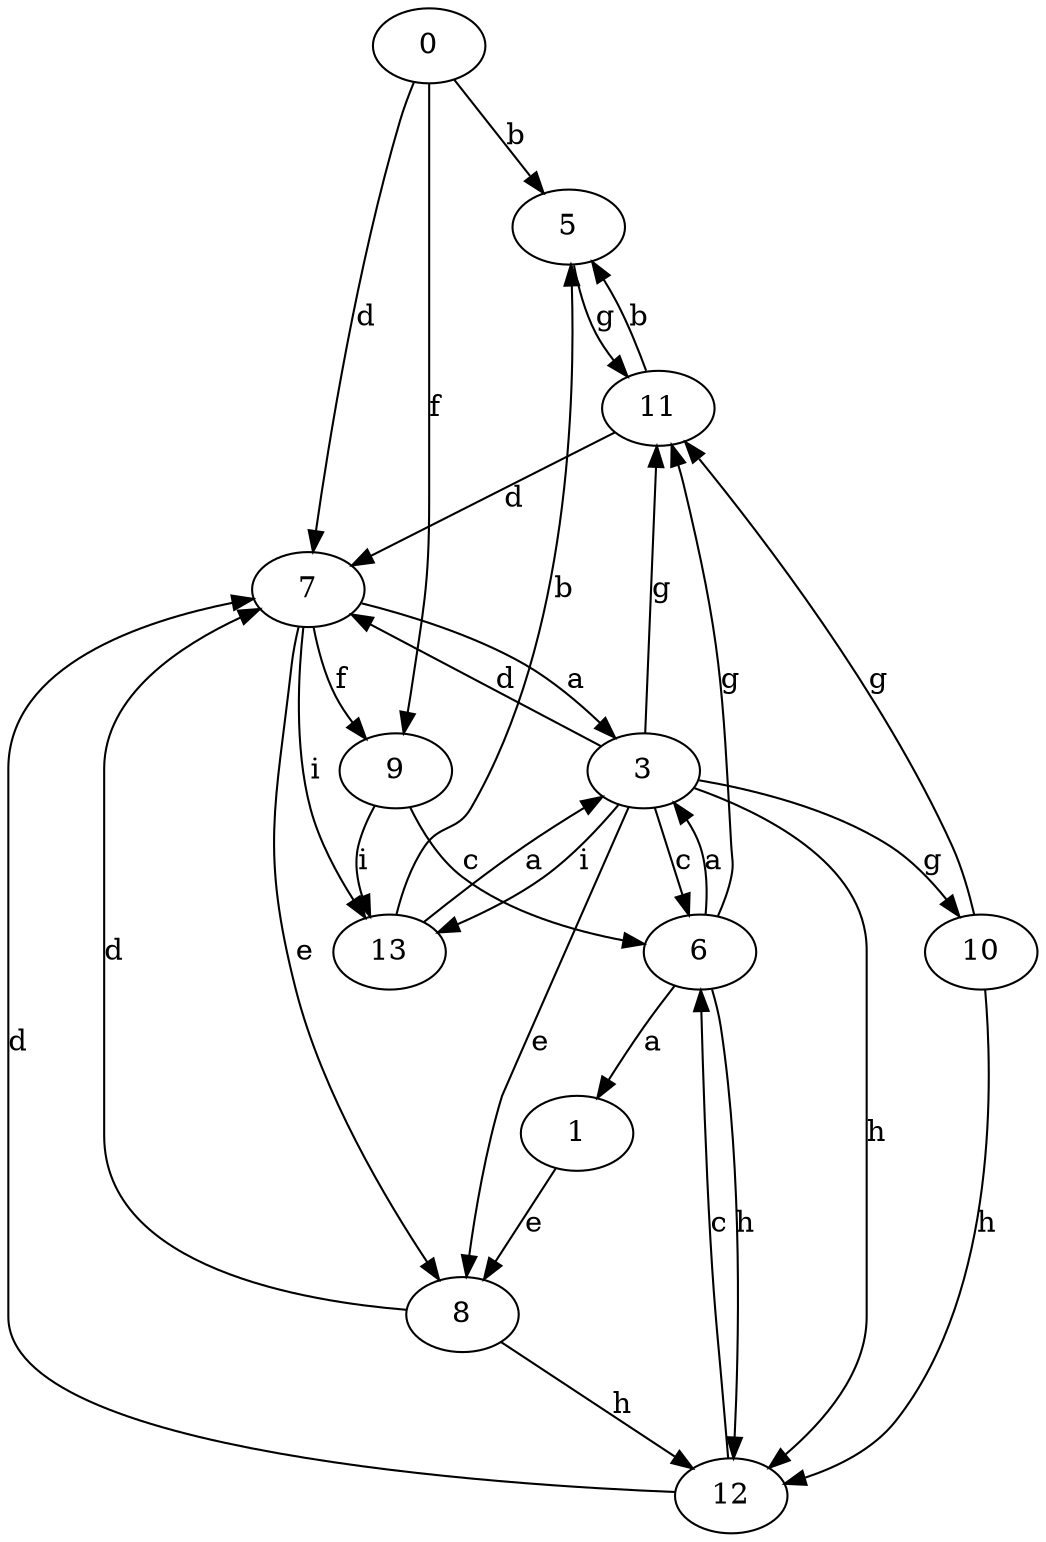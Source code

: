 strict digraph  {
0;
1;
3;
5;
6;
7;
8;
9;
10;
11;
12;
13;
0 -> 5  [label=b];
0 -> 7  [label=d];
0 -> 9  [label=f];
1 -> 8  [label=e];
3 -> 6  [label=c];
3 -> 7  [label=d];
3 -> 8  [label=e];
3 -> 10  [label=g];
3 -> 11  [label=g];
3 -> 12  [label=h];
3 -> 13  [label=i];
5 -> 11  [label=g];
6 -> 1  [label=a];
6 -> 3  [label=a];
6 -> 11  [label=g];
6 -> 12  [label=h];
7 -> 3  [label=a];
7 -> 8  [label=e];
7 -> 9  [label=f];
7 -> 13  [label=i];
8 -> 7  [label=d];
8 -> 12  [label=h];
9 -> 6  [label=c];
9 -> 13  [label=i];
10 -> 11  [label=g];
10 -> 12  [label=h];
11 -> 5  [label=b];
11 -> 7  [label=d];
12 -> 6  [label=c];
12 -> 7  [label=d];
13 -> 3  [label=a];
13 -> 5  [label=b];
}
